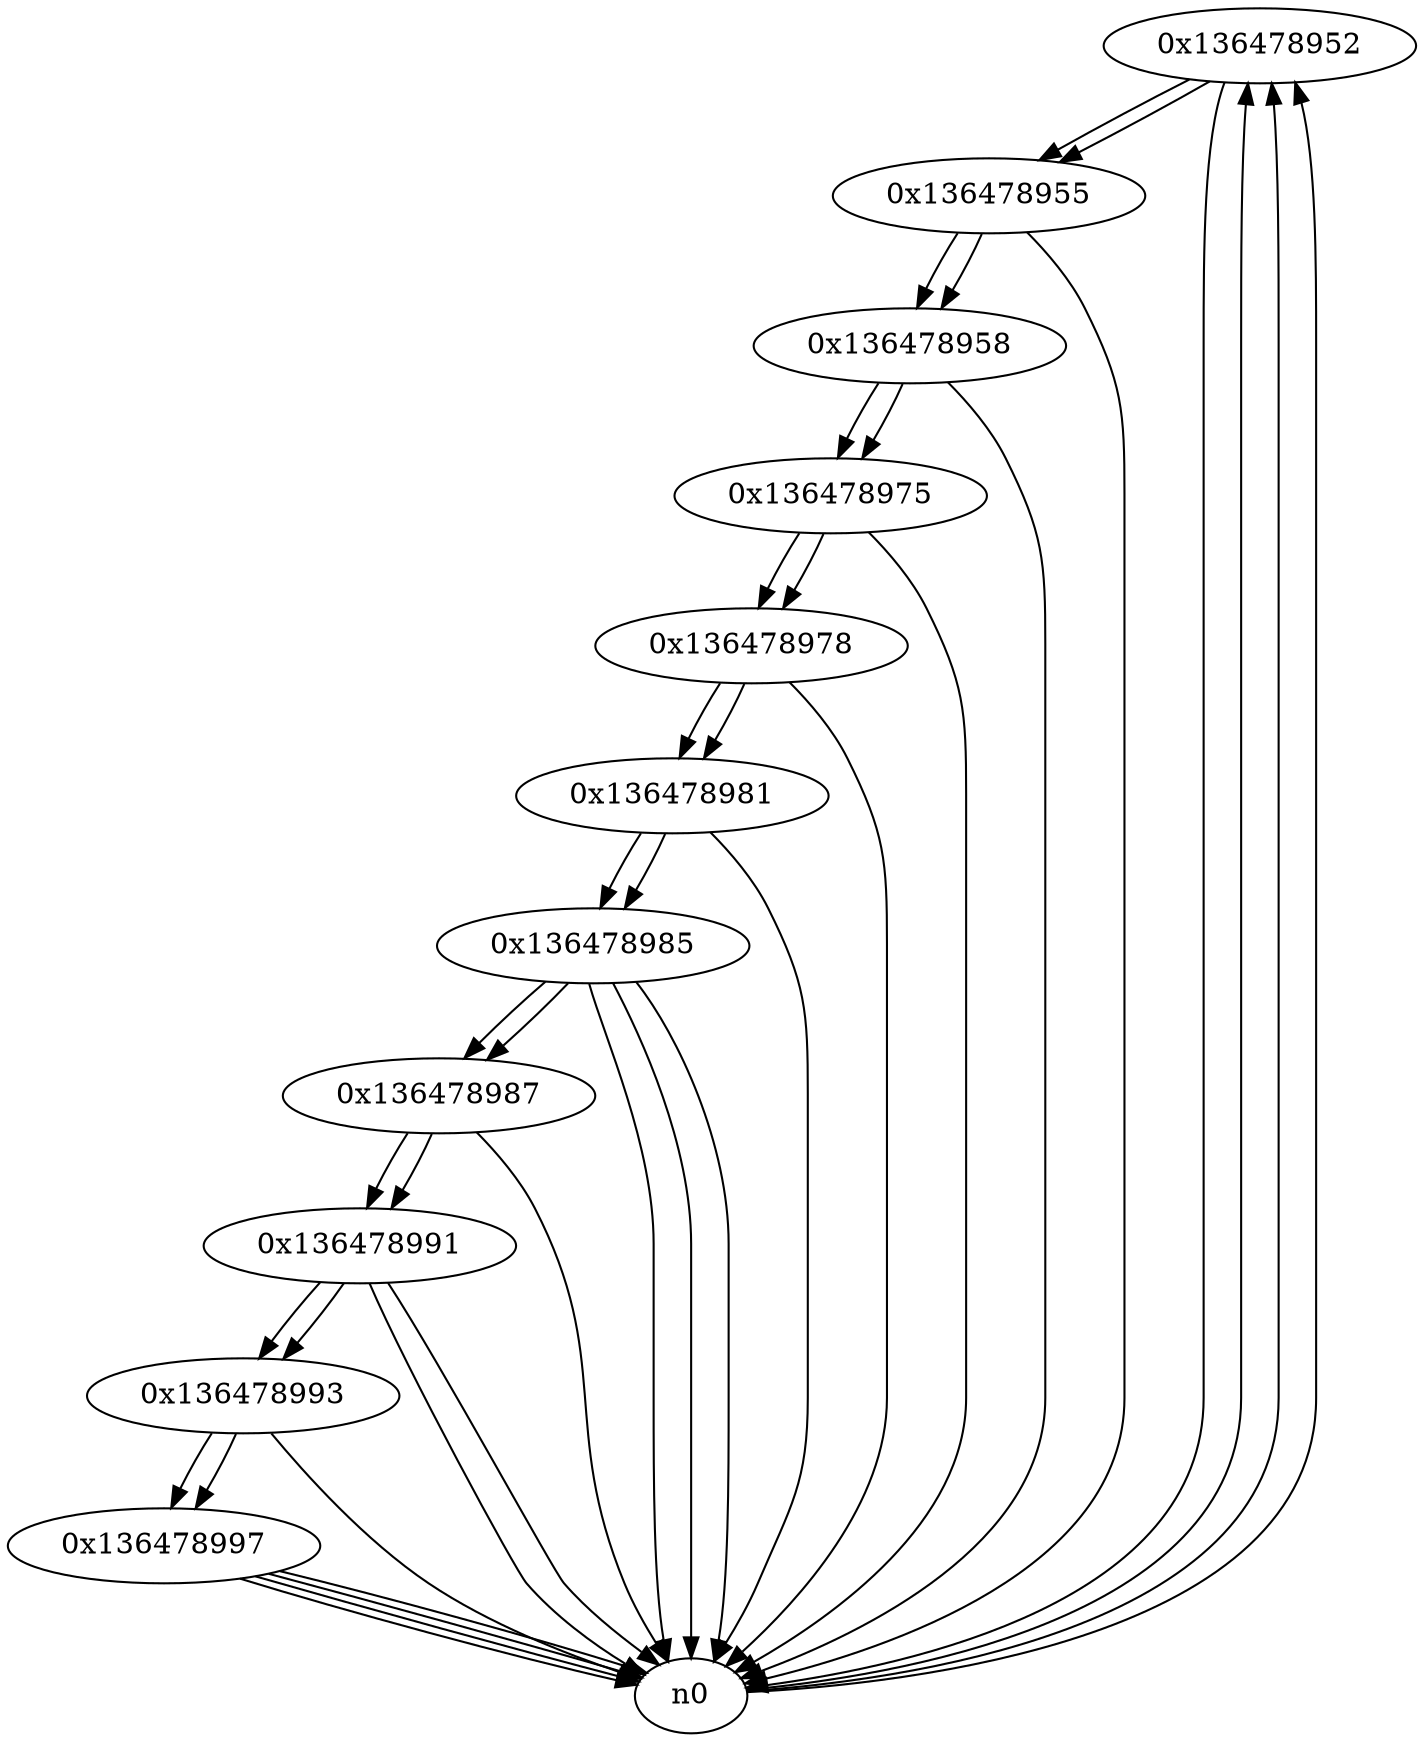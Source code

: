 digraph G{
/* nodes */
  n1 [label="0x136478952"]
  n2 [label="0x136478955"]
  n3 [label="0x136478958"]
  n4 [label="0x136478975"]
  n5 [label="0x136478978"]
  n6 [label="0x136478981"]
  n7 [label="0x136478985"]
  n8 [label="0x136478987"]
  n9 [label="0x136478991"]
  n10 [label="0x136478993"]
  n11 [label="0x136478997"]
/* edges */
n1 -> n2;
n1 -> n0;
n0 -> n1;
n0 -> n1;
n0 -> n1;
n2 -> n3;
n2 -> n0;
n1 -> n2;
n3 -> n4;
n3 -> n0;
n2 -> n3;
n4 -> n5;
n4 -> n0;
n3 -> n4;
n5 -> n6;
n5 -> n0;
n4 -> n5;
n6 -> n7;
n6 -> n0;
n5 -> n6;
n7 -> n8;
n7 -> n0;
n7 -> n0;
n7 -> n0;
n6 -> n7;
n8 -> n9;
n8 -> n0;
n7 -> n8;
n9 -> n10;
n9 -> n0;
n9 -> n0;
n8 -> n9;
n10 -> n11;
n10 -> n0;
n9 -> n10;
n11 -> n0;
n11 -> n0;
n11 -> n0;
n11 -> n0;
n10 -> n11;
}
